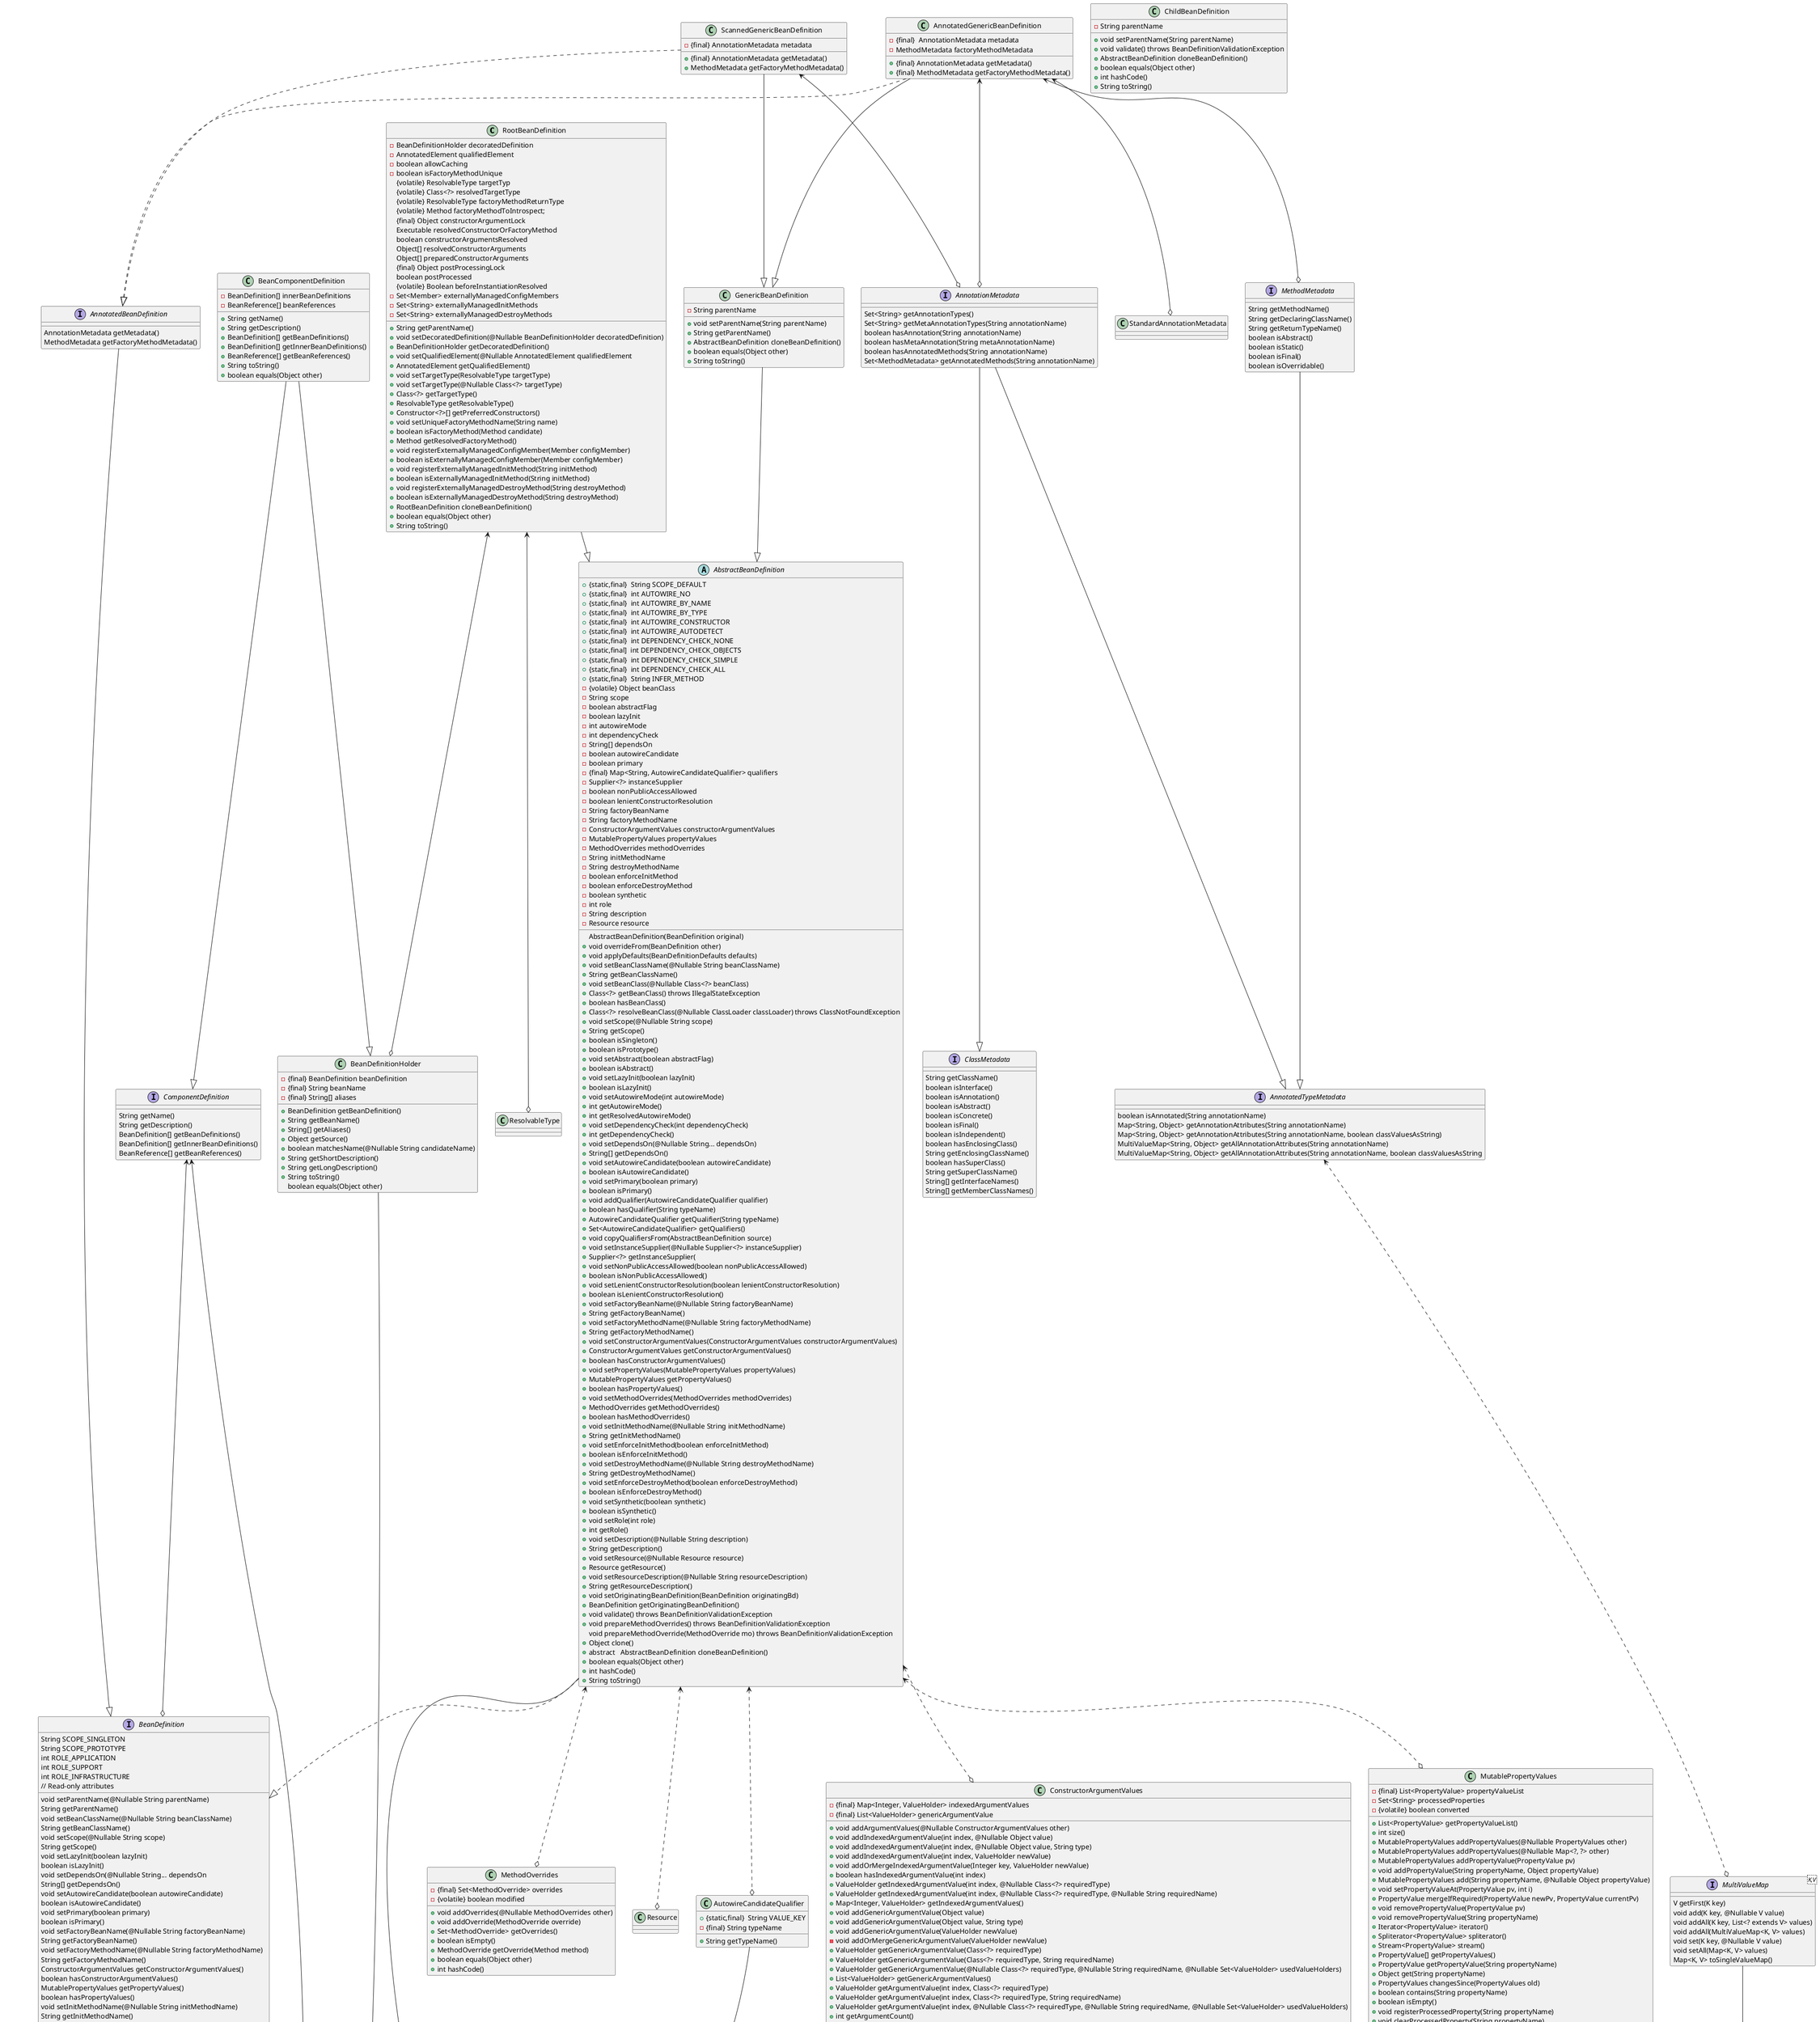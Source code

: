 @startuml

class RootBeanDefinition{
   - BeanDefinitionHolder decoratedDefinition
   - AnnotatedElement qualifiedElement
   - boolean allowCaching
   - boolean isFactoryMethodUnique
     {volatile} ResolvableType targetTyp
     {volatile} Class<?> resolvedTargetType
     {volatile} ResolvableType factoryMethodReturnType
     {volatile} Method factoryMethodToIntrospect;
     {final} Object constructorArgumentLock
     Executable resolvedConstructorOrFactoryMethod
     boolean constructorArgumentsResolved
     Object[] resolvedConstructorArguments
     Object[] preparedConstructorArguments
     {final} Object postProcessingLock
     boolean postProcessed
     {volatile} Boolean beforeInstantiationResolved
   - Set<Member> externallyManagedConfigMembers
   - Set<String> externallyManagedInitMethods
   - Set<String> externallyManagedDestroyMethods
   + String getParentName()
   + void setDecoratedDefinition(@Nullable BeanDefinitionHolder decoratedDefinition)
   + BeanDefinitionHolder getDecoratedDefinition()
   + void setQualifiedElement(@Nullable AnnotatedElement qualifiedElement
   + AnnotatedElement getQualifiedElement()
   + void setTargetType(ResolvableType targetType)
   + void setTargetType(@Nullable Class<?> targetType)
   + Class<?> getTargetType()
   + ResolvableType getResolvableType()
   + Constructor<?>[] getPreferredConstructors()
   + void setUniqueFactoryMethodName(String name)
   + boolean isFactoryMethod(Method candidate)
   + Method getResolvedFactoryMethod()
   + void registerExternallyManagedConfigMember(Member configMember)
   + boolean isExternallyManagedConfigMember(Member configMember)
   + void registerExternallyManagedInitMethod(String initMethod)
   + boolean isExternallyManagedInitMethod(String initMethod)
   + void registerExternallyManagedDestroyMethod(String destroyMethod)
   + boolean isExternallyManagedDestroyMethod(String destroyMethod)
   + RootBeanDefinition cloneBeanDefinition()
   + boolean equals(Object other)
   + String toString()
}
class BeanDefinitionHolder{
  -{final} BeanDefinition beanDefinition
  -{final} String beanName
  -{final} String[] aliases
  + BeanDefinition getBeanDefinition()
  + String getBeanName()
  + String[] getAliases()
  + Object getSource()
  + boolean matchesName(@Nullable String candidateName)
  + String getShortDescription()
  + String getLongDescription()
  + String toString()
  boolean equals(Object other)
}
class BeanComponentDefinition{
    - BeanDefinition[] innerBeanDefinitions
    - BeanReference[] beanReferences
    + String getName()
    + String getDescription()
    + BeanDefinition[] getBeanDefinitions()
    + BeanDefinition[] getInnerBeanDefinitions()
    + BeanReference[] getBeanReferences()
    + String toString()
    + boolean equals(Object other)
}

class GenericBeanDefinition{
     - String parentName
     + void setParentName(String parentName)
     + String getParentName()
     + AbstractBeanDefinition cloneBeanDefinition()
     + boolean equals(Object other)
     + String toString()
}
class AnnotatedGenericBeanDefinition{
     - {final}  AnnotationMetadata metadata
     - MethodMetadata factoryMethodMetadata
     + {final} AnnotationMetadata getMetadata()
     + {final} MethodMetadata getFactoryMethodMetadata()
}
class ChildBeanDefinition{
   - String parentName
   + void setParentName(String parentName)
   + void validate() throws BeanDefinitionValidationException
   + AbstractBeanDefinition cloneBeanDefinition()
   + boolean equals(Object other)
   + int hashCode()
   + String toString()
}
class ScannedGenericBeanDefinition{
   - {final} AnnotationMetadata metadata
   + {final} AnnotationMetadata getMetadata()
   + MethodMetadata getFactoryMethodMetadata()
}
class BeanMetadataAttribute{
    -{final} String name
    -{final} Object value
    - Object source
    + String getName()
    + Object getValue()
    + void setSource(@Nullable Object source)
    + Object getSource()
    + boolean equals(Object other)
    + int hashCode()
    + String toString()
}
abstract class AbstractBeanDefinition{
   +{static,final}  String SCOPE_DEFAULT
   +{static,final}  int AUTOWIRE_NO
   +{static,final}  int AUTOWIRE_BY_NAME
   +{static,final}  int AUTOWIRE_BY_TYPE
   +{static,final}  int AUTOWIRE_CONSTRUCTOR
   +{static,final}  int AUTOWIRE_AUTODETECT
   +{static,final}  int DEPENDENCY_CHECK_NONE
   +{static,final]  int DEPENDENCY_CHECK_OBJECTS
   +{static,final}  int DEPENDENCY_CHECK_SIMPLE
   +{static,final}  int DEPENDENCY_CHECK_ALL
   +{static,final}  String INFER_METHOD
   -{volatile} Object beanClass
   - String scope
   - boolean abstractFlag
   - boolean lazyInit
   - int autowireMode
   - int dependencyCheck
   - String[] dependsOn
   - boolean autowireCandidate
   - boolean primary
   - {final} Map<String, AutowireCandidateQualifier> qualifiers
   - Supplier<?> instanceSupplier
   - boolean nonPublicAccessAllowed
   - boolean lenientConstructorResolution
   - String factoryBeanName
   - String factoryMethodName
   - ConstructorArgumentValues constructorArgumentValues
   - MutablePropertyValues propertyValues
   - MethodOverrides methodOverrides
   - String initMethodName
   - String destroyMethodName
   - boolean enforceInitMethod
   - boolean enforceDestroyMethod
   - boolean synthetic
   - int role
   - String description
   - Resource resource
     AbstractBeanDefinition(BeanDefinition original)
   + void overrideFrom(BeanDefinition other)
   + void applyDefaults(BeanDefinitionDefaults defaults)
   + void setBeanClassName(@Nullable String beanClassName)
   + String getBeanClassName()
   + void setBeanClass(@Nullable Class<?> beanClass)
   + Class<?> getBeanClass() throws IllegalStateException
   + boolean hasBeanClass()
   + Class<?> resolveBeanClass(@Nullable ClassLoader classLoader) throws ClassNotFoundException
   + void setScope(@Nullable String scope)
   + String getScope()
   + boolean isSingleton()
   + boolean isPrototype()
   + void setAbstract(boolean abstractFlag)
   + boolean isAbstract()
   + void setLazyInit(boolean lazyInit)
   + boolean isLazyInit()
   + void setAutowireMode(int autowireMode)
   + int getAutowireMode()
   + int getResolvedAutowireMode()
   + void setDependencyCheck(int dependencyCheck)
   + int getDependencyCheck()
   + void setDependsOn(@Nullable String... dependsOn)
   + String[] getDependsOn()
   + void setAutowireCandidate(boolean autowireCandidate)
   + boolean isAutowireCandidate()
   + void setPrimary(boolean primary)
   + boolean isPrimary()
   + void addQualifier(AutowireCandidateQualifier qualifier)
   + boolean hasQualifier(String typeName)
   + AutowireCandidateQualifier getQualifier(String typeName)
   + Set<AutowireCandidateQualifier> getQualifiers()
   + void copyQualifiersFrom(AbstractBeanDefinition source)
   + void setInstanceSupplier(@Nullable Supplier<?> instanceSupplier)
   + Supplier<?> getInstanceSupplier(
   + void setNonPublicAccessAllowed(boolean nonPublicAccessAllowed)
   + boolean isNonPublicAccessAllowed()
   + void setLenientConstructorResolution(boolean lenientConstructorResolution)
   + boolean isLenientConstructorResolution()
   + void setFactoryBeanName(@Nullable String factoryBeanName)
   + String getFactoryBeanName()
   + void setFactoryMethodName(@Nullable String factoryMethodName)
   + String getFactoryMethodName()
   + void setConstructorArgumentValues(ConstructorArgumentValues constructorArgumentValues)
   + ConstructorArgumentValues getConstructorArgumentValues()
   + boolean hasConstructorArgumentValues()
   + void setPropertyValues(MutablePropertyValues propertyValues)
   + MutablePropertyValues getPropertyValues()
   + boolean hasPropertyValues()
   + void setMethodOverrides(MethodOverrides methodOverrides)
   + MethodOverrides getMethodOverrides()
   + boolean hasMethodOverrides()
   + void setInitMethodName(@Nullable String initMethodName)
   + String getInitMethodName()
   + void setEnforceInitMethod(boolean enforceInitMethod)
   + boolean isEnforceInitMethod()
   + void setDestroyMethodName(@Nullable String destroyMethodName)
   + String getDestroyMethodName()
   + void setEnforceDestroyMethod(boolean enforceDestroyMethod)
   + boolean isEnforceDestroyMethod()
   + void setSynthetic(boolean synthetic)
   + boolean isSynthetic()
   + void setRole(int role)
   + int getRole()
   + void setDescription(@Nullable String description)
   + String getDescription()
   + void setResource(@Nullable Resource resource)
   + Resource getResource()
   + void setResourceDescription(@Nullable String resourceDescription)
   + String getResourceDescription()
   + void setOriginatingBeanDefinition(BeanDefinition originatingBd)
   + BeanDefinition getOriginatingBeanDefinition()
   + void validate() throws BeanDefinitionValidationException
   + void prepareMethodOverrides() throws BeanDefinitionValidationException
     void prepareMethodOverride(MethodOverride mo) throws BeanDefinitionValidationException
   + Object clone()
   + abstract   AbstractBeanDefinition cloneBeanDefinition()
   + boolean equals(Object other)
   + int hashCode()
   + String toString()

}
class BeanMetadataAttributeAccessor{
    - Object source
    + void setSource(@Nullable Object source)
    + Object getSource()
    + void addMetadataAttribute(BeanMetadataAttribute attribute)
    + BeanMetadataAttribute getMetadataAttribute(String name)
    + void setAttribute(String name, @Nullable Object value)
    + Object getAttribute(String name)
    + Object removeAttribute(String name)
}
class AutowireCandidateQualifier{
    +{static,final}  String VALUE_KEY
    -{final} String typeName
    + String getTypeName()
}
class ConstructorArgumentValues{
  -{final} Map<Integer, ValueHolder> indexedArgumentValues
  -{final} List<ValueHolder> genericArgumentValue
  + void addArgumentValues(@Nullable ConstructorArgumentValues other)
  + void addIndexedArgumentValue(int index, @Nullable Object value)
  + void addIndexedArgumentValue(int index, @Nullable Object value, String type)
  + void addIndexedArgumentValue(int index, ValueHolder newValue)
  + void addOrMergeIndexedArgumentValue(Integer key, ValueHolder newValue)
  + boolean hasIndexedArgumentValue(int index)
  + ValueHolder getIndexedArgumentValue(int index, @Nullable Class<?> requiredType)
  + ValueHolder getIndexedArgumentValue(int index, @Nullable Class<?> requiredType, @Nullable String requiredName)
  + Map<Integer, ValueHolder> getIndexedArgumentValues()
  + void addGenericArgumentValue(Object value)
  + void addGenericArgumentValue(Object value, String type)
  + void addGenericArgumentValue(ValueHolder newValue)
  - void addOrMergeGenericArgumentValue(ValueHolder newValue)
  + ValueHolder getGenericArgumentValue(Class<?> requiredType)
  + ValueHolder getGenericArgumentValue(Class<?> requiredType, String requiredName)
  + ValueHolder getGenericArgumentValue(@Nullable Class<?> requiredType, @Nullable String requiredName, @Nullable Set<ValueHolder> usedValueHolders)
  + List<ValueHolder> getGenericArgumentValues()
  + ValueHolder getArgumentValue(int index, Class<?> requiredType)
  + ValueHolder getArgumentValue(int index, Class<?> requiredType, String requiredName)
  + ValueHolder getArgumentValue(int index, @Nullable Class<?> requiredType, @Nullable String requiredName, @Nullable Set<ValueHolder> usedValueHolders)
  + int getArgumentCount()
  + boolean isEmpty()
  + void clear()
  + boolean equals(Object other)
  + int hashCode()

}
class ValueHolder{
    - Object value
    - String type
    - String name
    - Object source
    - boolean converted
    - Object convertedValue
    + void setValue(@Nullable Object value)
    + Object getValue()
    + void setType(@Nullable String type)
    + String getType()
    + void setName(@Nullable String name)
    + String getName()
    + void setSource(@Nullable Object source)
    + Object getSource()
    + synchronized boolean isConverted()
    + synchronized void setConvertedValue(@Nullable Object value)
    + synchronized Object getConvertedValue()
    - boolean contentEquals(ValueHolder other)
    - int contentHashCode()
    + ValueHolder copy()
}
class MutablePropertyValues{
   -{final} List<PropertyValue> propertyValueList
   - Set<String> processedProperties
   - {volatile} boolean converted
   + List<PropertyValue> getPropertyValueList()
   + int size()
   + MutablePropertyValues addPropertyValues(@Nullable PropertyValues other)
   + MutablePropertyValues addPropertyValues(@Nullable Map<?, ?> other)
   + MutablePropertyValues addPropertyValue(PropertyValue pv)
   + void addPropertyValue(String propertyName, Object propertyValue)
   + MutablePropertyValues add(String propertyName, @Nullable Object propertyValue)
   + void setPropertyValueAt(PropertyValue pv, int i)
   + PropertyValue mergeIfRequired(PropertyValue newPv, PropertyValue currentPv)
   + void removePropertyValue(PropertyValue pv)
   + void removePropertyValue(String propertyName)
   + Iterator<PropertyValue> iterator()
   + Spliterator<PropertyValue> spliterator()
   + Stream<PropertyValue> stream()
   + PropertyValue[] getPropertyValues()
   + PropertyValue getPropertyValue(String propertyName)
   + Object get(String propertyName)
   + PropertyValues changesSince(PropertyValues old)
   + boolean contains(String propertyName)
   + boolean isEmpty()
   + void registerProcessedProperty(String propertyName)
   + void clearProcessedProperty(String propertyName)
   + void setConverted()
   + boolean isConverted()
   + boolean equals(Object other)
   + int hashCode()
   +  String toString()
}
class PropertyValue{
  -{final} String name
  -{final} Object value
  - boolean optional
  - boolean converted
  - Object convertedValue
  - {volatile} Boolean conversionNecessary
  - {transient,volatile} Object resolvedTokens
  + String getName()
  + Object getValue()
}
class MethodOverrides{
    -{final} Set<MethodOverride> overrides
    -{volatile} boolean modified
    + void addOverrides(@Nullable MethodOverrides other)
    + void addOverride(MethodOverride override)
    + Set<MethodOverride> getOverrides()
    + boolean isEmpty()
    + MethodOverride getOverride(Method method)
    + boolean equals(Object other)
    + int hashCode()
}
interface AnnotationMetadata{
    Set<String> getAnnotationTypes()
    Set<String> getMetaAnnotationTypes(String annotationName)
    boolean hasAnnotation(String annotationName)
    boolean hasMetaAnnotation(String metaAnnotationName)
    boolean hasAnnotatedMethods(String annotationName)
    Set<MethodMetadata> getAnnotatedMethods(String annotationName)
}
interface ClassMetadata{
   String getClassName()
   boolean isInterface()
   boolean isAnnotation()
   boolean isAbstract()
   boolean isConcrete()
   boolean isFinal()
   boolean isIndependent()
   boolean hasEnclosingClass()
   String getEnclosingClassName()
   boolean hasSuperClass()
   String getSuperClassName()
   String[] getInterfaceNames()
   String[] getMemberClassNames()
}
interface AnnotatedTypeMetadata{
   boolean isAnnotated(String annotationName)
   Map<String, Object> getAnnotationAttributes(String annotationName)
   Map<String, Object> getAnnotationAttributes(String annotationName, boolean classValuesAsString)
   MultiValueMap<String, Object> getAllAnnotationAttributes(String annotationName)
   MultiValueMap<String, Object> getAllAnnotationAttributes(String annotationName, boolean classValuesAsString
}
interface ComponentDefinition{
    String getName()
    String getDescription()
    BeanDefinition[] getBeanDefinitions()
    BeanDefinition[] getInnerBeanDefinitions()
    BeanReference[] getBeanReferences()
}
interface BeanReference{
   String getBeanName()
}
interface AnnotatedBeanDefinition{
   AnnotationMetadata getMetadata()
   MethodMetadata getFactoryMethodMetadata()
}
interface MethodMetadata{
   String getMethodName()
   String getDeclaringClassName()
   String getReturnTypeName()
   boolean isAbstract()
   boolean isStatic()
   boolean isFinal()
   boolean isOverridable()
}
interface MultiValueMap<K,V>{
  V getFirst(K key)
  void add(K key, @Nullable V value)
  void addAll(K key, List<? extends V> values)
  void addAll(MultiValueMap<K, V> values)
  void set(K key, @Nullable V value)
  void setAll(Map<K, V> values)
  Map<K, V> toSingleValueMap()
}
interface PropertyValues{
   Iterator<PropertyValue> iterator()
   Spliterator<PropertyValue> spliterator()
   Stream<PropertyValue> stream()
   PropertyValue[] getPropertyValues()
   PropertyValue getPropertyValue(String propertyName)
   PropertyValues changesSince(PropertyValues old)
   boolean contains(String propertyName)
   boolean isEmpty()
}
abstract class AttributeAccessorSupport{
  -{final} Map<String, Object> attributes
  + void setAttribute(String name, @Nullable Object value)
  + Object getAttribute(String name)
  + Object removeAttribute(String name)
  + boolean hasAttribute(String name)
  + String[] attributeNames()
    void copyAttributesFrom(AttributeAccessor source)
    boolean equals(Object other)
    int hashCode()
}
interface BeanDefinition{
   String SCOPE_SINGLETON
   String SCOPE_PROTOTYPE
   int ROLE_APPLICATION
   int ROLE_SUPPORT
   int ROLE_INFRASTRUCTURE
   void setParentName(@Nullable String parentName)
   String getParentName()
   void setBeanClassName(@Nullable String beanClassName)
   String getBeanClassName()
   void setScope(@Nullable String scope)
   String getScope()
   void setLazyInit(boolean lazyInit)
   boolean isLazyInit()
   void setDependsOn(@Nullable String... dependsOn
   String[] getDependsOn()
   void setAutowireCandidate(boolean autowireCandidate)
   boolean isAutowireCandidate()
   void setPrimary(boolean primary)
   boolean isPrimary()
   void setFactoryBeanName(@Nullable String factoryBeanName)
   String getFactoryBeanName()
   void setFactoryMethodName(@Nullable String factoryMethodName)
   String getFactoryMethodName()
   ConstructorArgumentValues getConstructorArgumentValues()
   boolean hasConstructorArgumentValues()
   MutablePropertyValues getPropertyValues()
   boolean hasPropertyValues()
   void setInitMethodName(@Nullable String initMethodName)
   String getInitMethodName()
   void setDestroyMethodName(@Nullable String destroyMethodName)
   String getDestroyMethodName()
   void setRole(int role)
   int getRole()
   void setDescription(@Nullable String description)
   String getDescription()
   // Read-only attributes
   boolean isSingleton()
   boolean isPrototype()
   boolean isAbstract()
   String getResourceDescription()
   BeanDefinition getOriginatingBeanDefinition()
}
interface AttributeAccessor{
    void setAttribute(String name, @Nullable Object value)
    Object getAttribute(String name)
    Object removeAttribute(String name)
    boolean hasAttribute(String name)
    String[] attributeNames()
}
interface BeanMetadataElement{
    Object getSource();
}
RootBeanDefinition --|>AbstractBeanDefinition
AbstractBeanDefinition --|>BeanMetadataAttributeAccessor
AbstractBeanDefinition ..|>BeanDefinition
BeanMetadataAttributeAccessor --|>AttributeAccessorSupport
BeanMetadataAttributeAccessor ..|>BeanMetadataElement
BeanDefinition --|>AttributeAccessor
BeanDefinition --|>BeanMetadataElement
ScannedGenericBeanDefinition ..|>AnnotatedBeanDefinition
ScannedGenericBeanDefinition --|>GenericBeanDefinition
AnnotatedBeanDefinition --|>BeanDefinition
GenericBeanDefinition --|>AbstractBeanDefinition
AttributeAccessorSupport ..|>AttributeAccessorSupport
AutowireCandidateQualifier --|>BeanMetadataAttributeAccessor
BeanDefinitionHolder --|>BeanMetadataElement
BeanComponentDefinition --|> BeanDefinitionHolder
BeanComponentDefinition --|> ComponentDefinition
BeanReference --|> BeanMetadataElement
AnnotationMetadata --|>ClassMetadata
AnnotationMetadata --|>AnnotatedTypeMetadata
AnnotatedGenericBeanDefinition --|>GenericBeanDefinition
AnnotatedGenericBeanDefinition ..|>AnnotatedBeanDefinition
MethodMetadata --|>AnnotatedTypeMetadata
MultiValueMap --|>Map
BeanMetadataAttributeAccessor <--o BeanMetadataAttribute
AbstractBeanDefinition <..o AutowireCandidateQualifier
AbstractBeanDefinition <..o ConstructorArgumentValues
AbstractBeanDefinition <..o MutablePropertyValues
AbstractBeanDefinition <..o MethodOverrides
AbstractBeanDefinition <..o Resource
ConstructorArgumentValues<--o ValueHolder
MutablePropertyValues <--o PropertyValues
MutablePropertyValues <--o PropertyValue
RootBeanDefinition <--o BeanDefinitionHolder
RootBeanDefinition <--o ResolvableType
ComponentDefinition <--o BeanDefinition
ComponentDefinition <--o BeanReference
ScannedGenericBeanDefinition <--o AnnotationMetadata
AnnotatedTypeMetadata <..o MultiValueMap
AnnotatedGenericBeanDefinition <--o AnnotationMetadata
AnnotatedGenericBeanDefinition <--o MethodMetadata
AnnotatedGenericBeanDefinition <--o StandardAnnotationMetadata
@enduml
